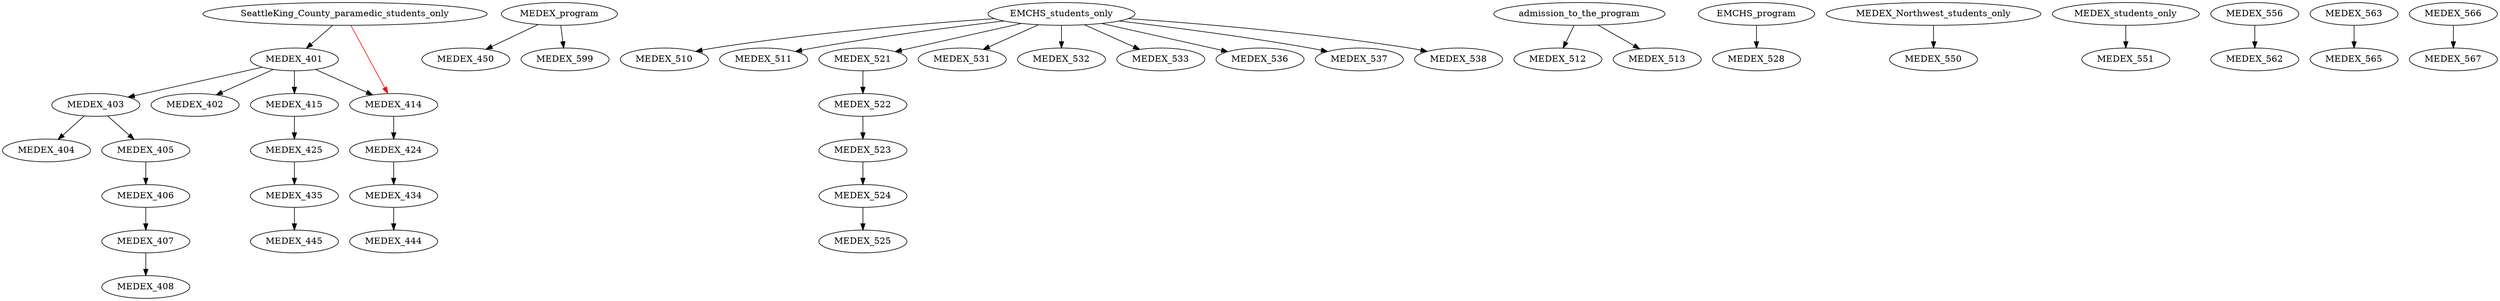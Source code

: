 digraph G {
    edge [color=black];
    SeattleKing_County_paramedic_students_only -> MEDEX_401;
    edge [color=black];
    MEDEX_401 -> MEDEX_402;
    edge [color=black];
    MEDEX_401 -> MEDEX_403;
    edge [color=black];
    MEDEX_403 -> MEDEX_404;
    edge [color=black];
    MEDEX_403 -> MEDEX_405;
    edge [color=black];
    MEDEX_405 -> MEDEX_406;
    edge [color=black];
    MEDEX_406 -> MEDEX_407;
    edge [color=black];
    MEDEX_407 -> MEDEX_408;
    edge [color=black];
    MEDEX_401 -> MEDEX_414;
    edge [color=red];
    SeattleKing_County_paramedic_students_only -> MEDEX_414;
    edge [color=black];
    MEDEX_401 -> MEDEX_415;
    edge [color=black];
    MEDEX_414 -> MEDEX_424;
    edge [color=black];
    MEDEX_415 -> MEDEX_425;
    edge [color=black];
    MEDEX_424 -> MEDEX_434;
    edge [color=black];
    MEDEX_425 -> MEDEX_435;
    edge [color=black];
    MEDEX_434 -> MEDEX_444;
    edge [color=black];
    MEDEX_435 -> MEDEX_445;
    edge [color=black];
    MEDEX_program -> MEDEX_450;
    edge [color=black];
    EMCHS_students_only -> MEDEX_510;
    edge [color=black];
    EMCHS_students_only -> MEDEX_511;
    edge [color=black];
    admission_to_the_program -> MEDEX_512;
    edge [color=black];
    admission_to_the_program -> MEDEX_513;
    edge [color=black];
    EMCHS_students_only -> MEDEX_521;
    edge [color=black];
    MEDEX_521 -> MEDEX_522;
    edge [color=black];
    MEDEX_522 -> MEDEX_523;
    edge [color=black];
    MEDEX_523 -> MEDEX_524;
    edge [color=black];
    MEDEX_524 -> MEDEX_525;
    edge [color=black];
    EMCHS_program -> MEDEX_528;
    edge [color=black];
    EMCHS_students_only -> MEDEX_531;
    edge [color=black];
    EMCHS_students_only -> MEDEX_532;
    edge [color=black];
    EMCHS_students_only -> MEDEX_533;
    edge [color=black];
    EMCHS_students_only -> MEDEX_536;
    edge [color=black];
    EMCHS_students_only -> MEDEX_537;
    edge [color=black];
    EMCHS_students_only -> MEDEX_538;
    edge [color=black];
    MEDEX_Northwest_students_only -> MEDEX_550;
    edge [color=black];
    MEDEX_students_only -> MEDEX_551;
    edge [color=black];
    MEDEX_556 -> MEDEX_562;
    edge [color=black];
    MEDEX_563 -> MEDEX_565;
    edge [color=black];
    MEDEX_566 -> MEDEX_567;
    edge [color=black];
    MEDEX_program -> MEDEX_599;
}
